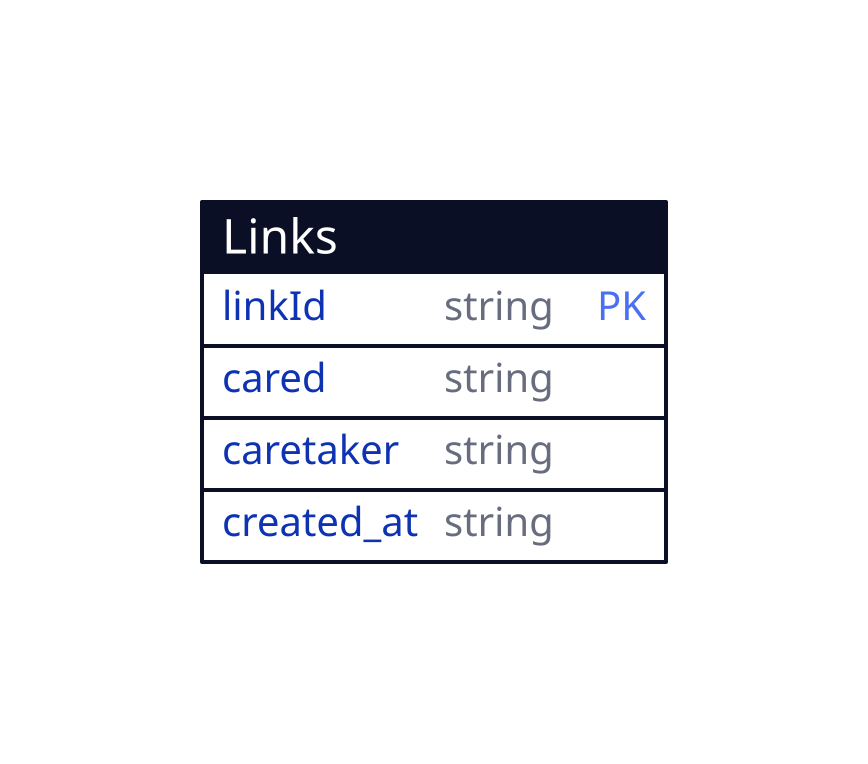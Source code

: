 Links: {
    shape: sql_table
    linkId: string {constraint: primary_key}
    cared: string
    caretaker: string
    created_at: string
  }
  